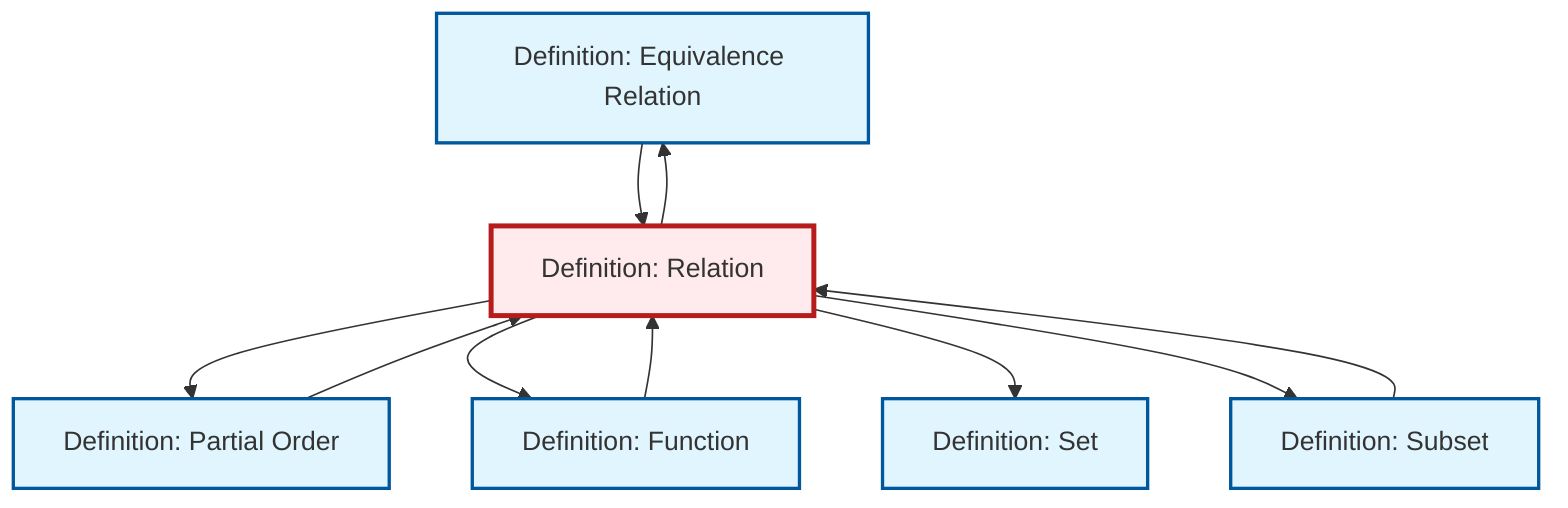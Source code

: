 graph TD
    classDef definition fill:#e1f5fe,stroke:#01579b,stroke-width:2px
    classDef theorem fill:#f3e5f5,stroke:#4a148c,stroke-width:2px
    classDef axiom fill:#fff3e0,stroke:#e65100,stroke-width:2px
    classDef example fill:#e8f5e9,stroke:#1b5e20,stroke-width:2px
    classDef current fill:#ffebee,stroke:#b71c1c,stroke-width:3px
    def-equivalence-relation["Definition: Equivalence Relation"]:::definition
    def-function["Definition: Function"]:::definition
    def-set["Definition: Set"]:::definition
    def-relation["Definition: Relation"]:::definition
    def-subset["Definition: Subset"]:::definition
    def-partial-order["Definition: Partial Order"]:::definition
    def-subset --> def-relation
    def-equivalence-relation --> def-relation
    def-function --> def-relation
    def-relation --> def-equivalence-relation
    def-relation --> def-partial-order
    def-partial-order --> def-relation
    def-relation --> def-function
    def-relation --> def-set
    def-relation --> def-subset
    class def-relation current
